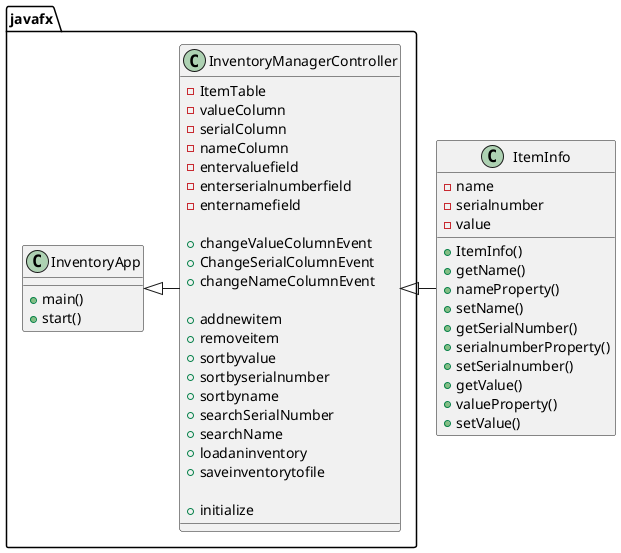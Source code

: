 @startuml
'https://plantuml.com/class-diagram




javafx.InventoryApp <|- javafx.InventoryManagerController
javafx.InventoryManagerController <|- ItemInfo





class javafx.InventoryApp{
+main()
+start()
}

class javafx.InventoryManagerController{
-ItemTable
-valueColumn
-serialColumn
-nameColumn
-entervaluefield
-enterserialnumberfield
-enternamefield

+changeValueColumnEvent
+ChangeSerialColumnEvent
+changeNameColumnEvent

+addnewitem
+removeitem
+sortbyvalue
+sortbyserialnumber
+sortbyname
+searchSerialNumber
+searchName
+loadaninventory
+saveinventorytofile

+initialize

}

class ItemInfo{
-name
-serialnumber
-value

+ItemInfo()
+getName()
+nameProperty()
+setName()
+getSerialNumber()
+serialnumberProperty()
+setSerialnumber()
+getValue()
+valueProperty()
+setValue()
}

@enduml